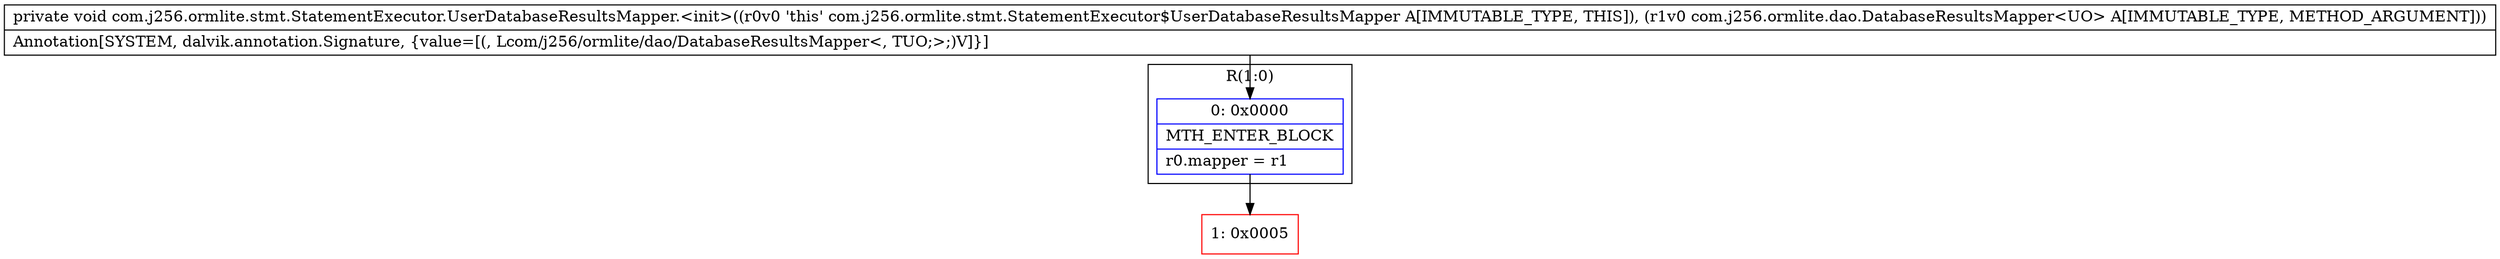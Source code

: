 digraph "CFG forcom.j256.ormlite.stmt.StatementExecutor.UserDatabaseResultsMapper.\<init\>(Lcom\/j256\/ormlite\/dao\/DatabaseResultsMapper;)V" {
subgraph cluster_Region_895519170 {
label = "R(1:0)";
node [shape=record,color=blue];
Node_0 [shape=record,label="{0\:\ 0x0000|MTH_ENTER_BLOCK\l|r0.mapper = r1\l}"];
}
Node_1 [shape=record,color=red,label="{1\:\ 0x0005}"];
MethodNode[shape=record,label="{private void com.j256.ormlite.stmt.StatementExecutor.UserDatabaseResultsMapper.\<init\>((r0v0 'this' com.j256.ormlite.stmt.StatementExecutor$UserDatabaseResultsMapper A[IMMUTABLE_TYPE, THIS]), (r1v0 com.j256.ormlite.dao.DatabaseResultsMapper\<UO\> A[IMMUTABLE_TYPE, METHOD_ARGUMENT]))  | Annotation[SYSTEM, dalvik.annotation.Signature, \{value=[(, Lcom\/j256\/ormlite\/dao\/DatabaseResultsMapper\<, TUO;\>;)V]\}]\l}"];
MethodNode -> Node_0;
Node_0 -> Node_1;
}

